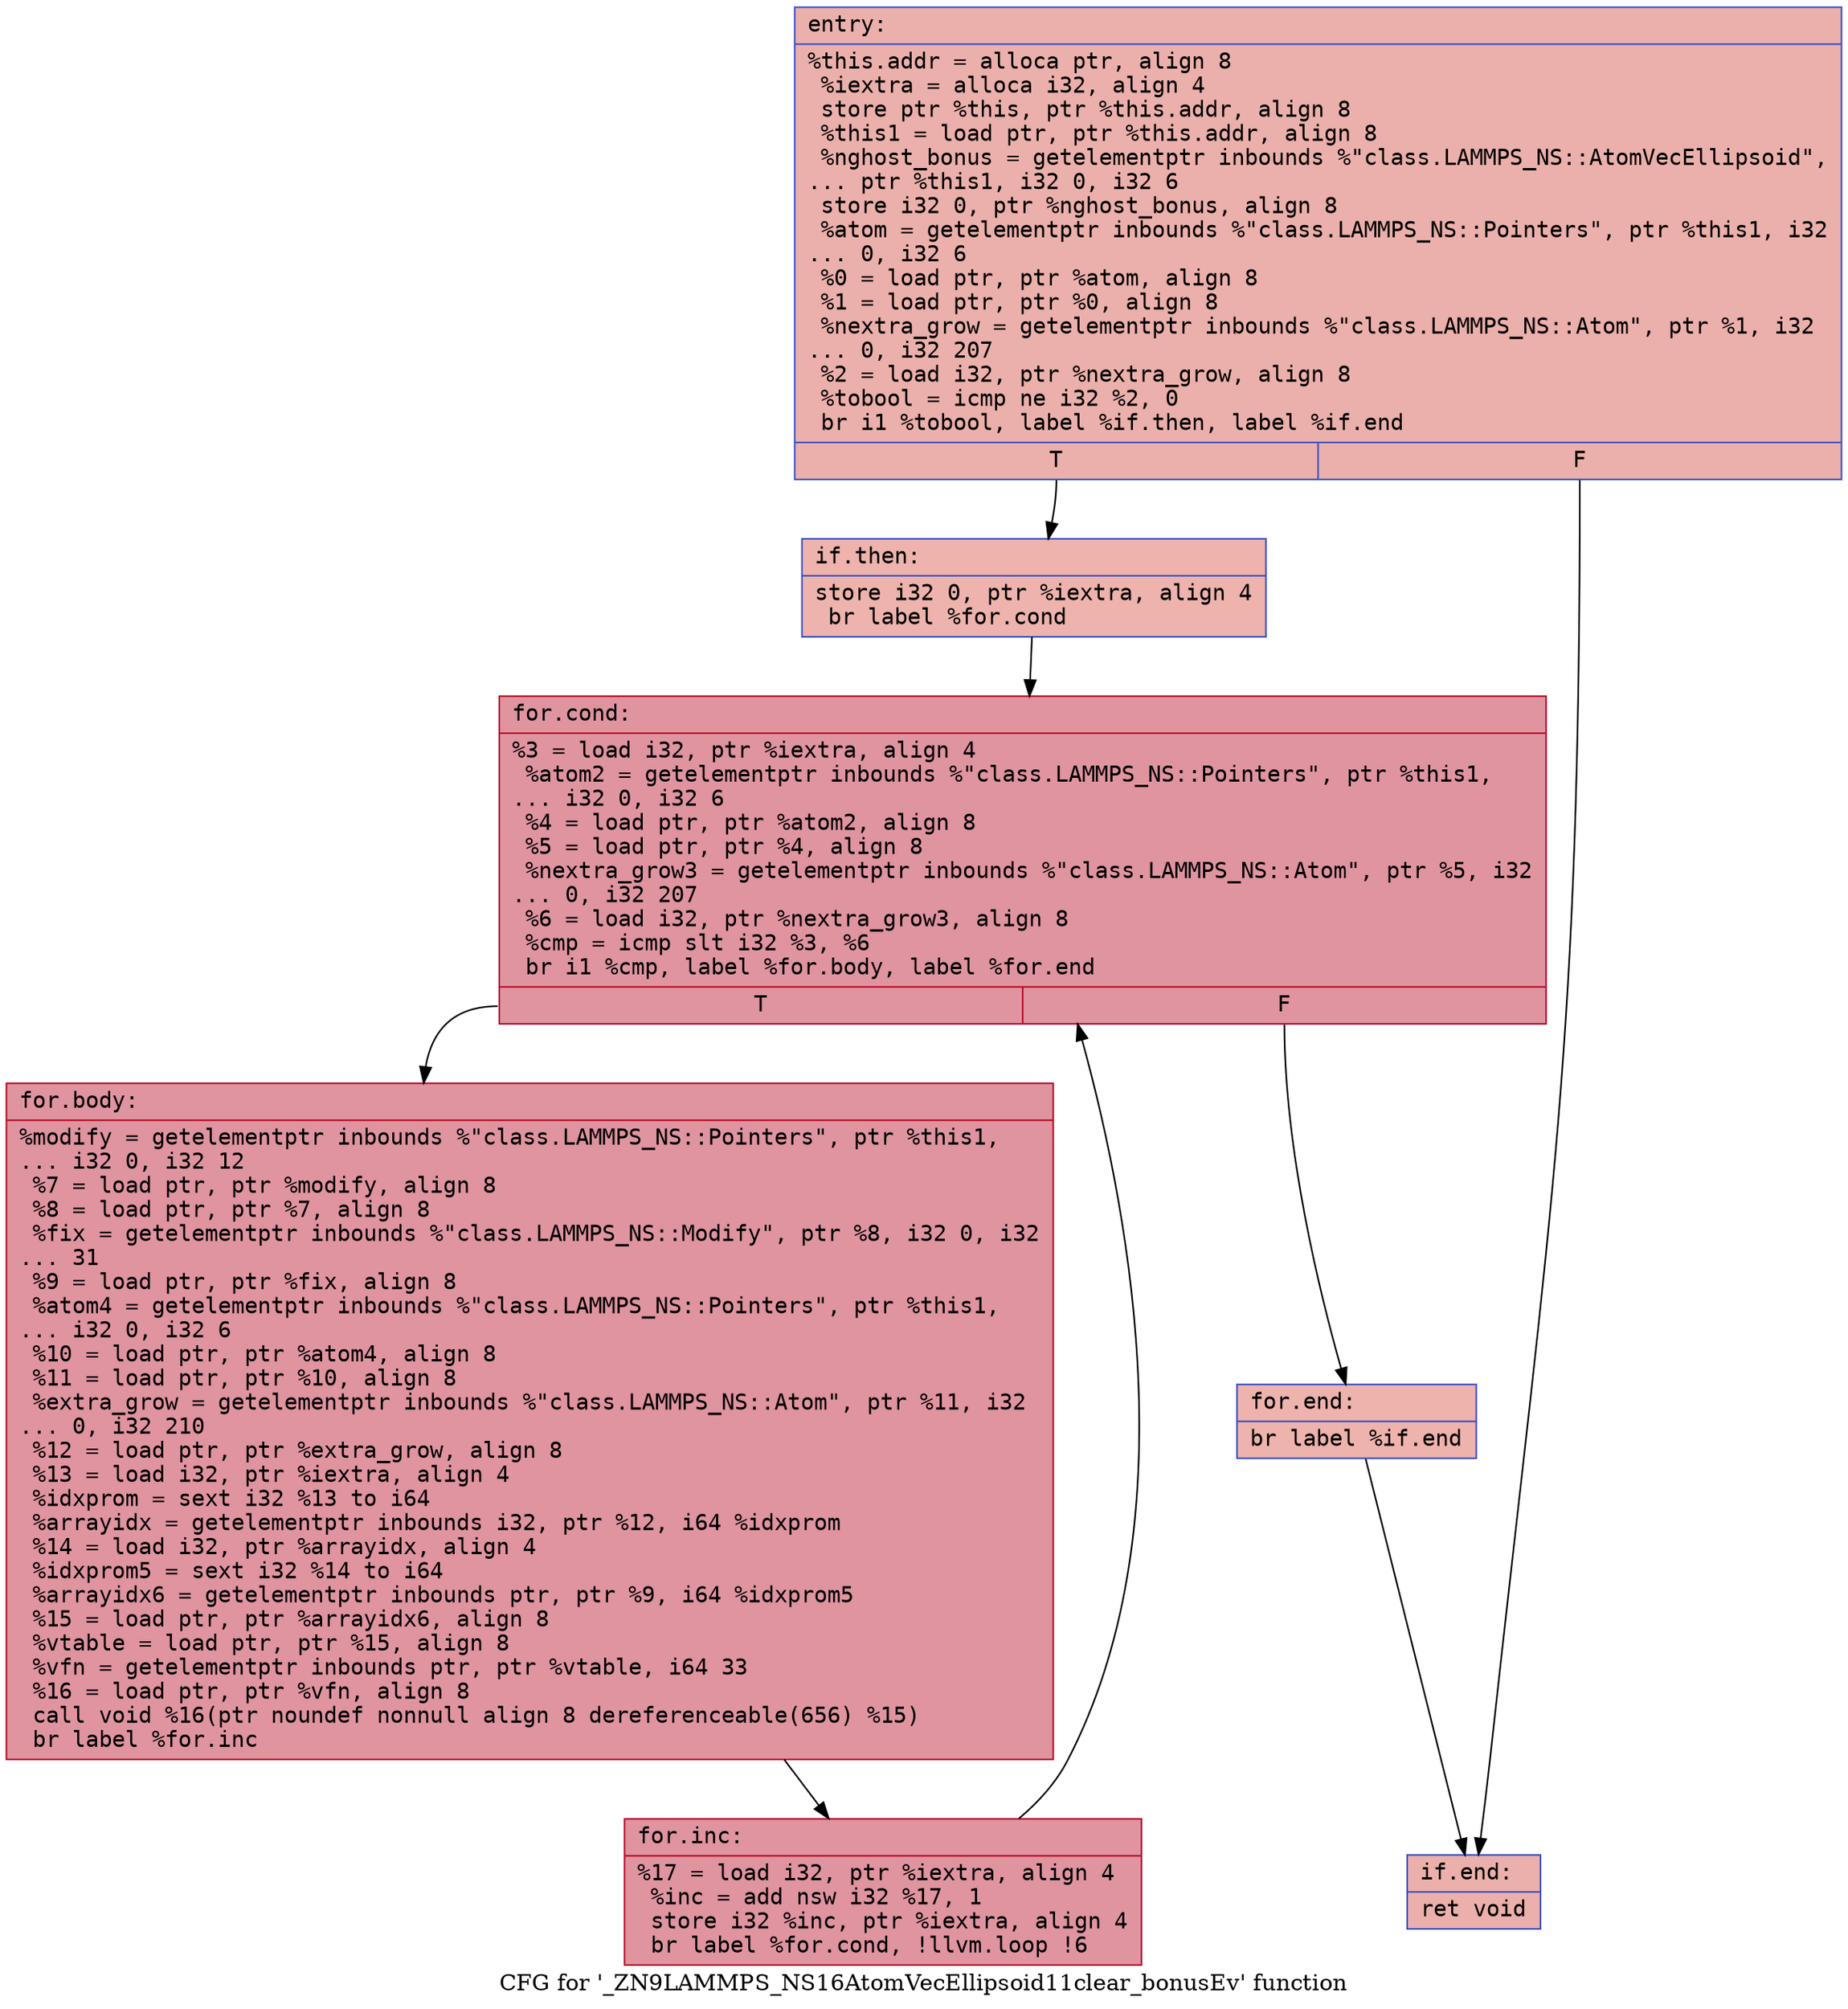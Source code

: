 digraph "CFG for '_ZN9LAMMPS_NS16AtomVecEllipsoid11clear_bonusEv' function" {
	label="CFG for '_ZN9LAMMPS_NS16AtomVecEllipsoid11clear_bonusEv' function";

	Node0x556728d68200 [shape=record,color="#3d50c3ff", style=filled, fillcolor="#d24b4070" fontname="Courier",label="{entry:\l|  %this.addr = alloca ptr, align 8\l  %iextra = alloca i32, align 4\l  store ptr %this, ptr %this.addr, align 8\l  %this1 = load ptr, ptr %this.addr, align 8\l  %nghost_bonus = getelementptr inbounds %\"class.LAMMPS_NS::AtomVecEllipsoid\",\l... ptr %this1, i32 0, i32 6\l  store i32 0, ptr %nghost_bonus, align 8\l  %atom = getelementptr inbounds %\"class.LAMMPS_NS::Pointers\", ptr %this1, i32\l... 0, i32 6\l  %0 = load ptr, ptr %atom, align 8\l  %1 = load ptr, ptr %0, align 8\l  %nextra_grow = getelementptr inbounds %\"class.LAMMPS_NS::Atom\", ptr %1, i32\l... 0, i32 207\l  %2 = load i32, ptr %nextra_grow, align 8\l  %tobool = icmp ne i32 %2, 0\l  br i1 %tobool, label %if.then, label %if.end\l|{<s0>T|<s1>F}}"];
	Node0x556728d68200:s0 -> Node0x556728d68950[tooltip="entry -> if.then\nProbability 62.50%" ];
	Node0x556728d68200:s1 -> Node0x556728d689c0[tooltip="entry -> if.end\nProbability 37.50%" ];
	Node0x556728d68950 [shape=record,color="#3d50c3ff", style=filled, fillcolor="#d6524470" fontname="Courier",label="{if.then:\l|  store i32 0, ptr %iextra, align 4\l  br label %for.cond\l}"];
	Node0x556728d68950 -> Node0x556728d68b80[tooltip="if.then -> for.cond\nProbability 100.00%" ];
	Node0x556728d68b80 [shape=record,color="#b70d28ff", style=filled, fillcolor="#b70d2870" fontname="Courier",label="{for.cond:\l|  %3 = load i32, ptr %iextra, align 4\l  %atom2 = getelementptr inbounds %\"class.LAMMPS_NS::Pointers\", ptr %this1,\l... i32 0, i32 6\l  %4 = load ptr, ptr %atom2, align 8\l  %5 = load ptr, ptr %4, align 8\l  %nextra_grow3 = getelementptr inbounds %\"class.LAMMPS_NS::Atom\", ptr %5, i32\l... 0, i32 207\l  %6 = load i32, ptr %nextra_grow3, align 8\l  %cmp = icmp slt i32 %3, %6\l  br i1 %cmp, label %for.body, label %for.end\l|{<s0>T|<s1>F}}"];
	Node0x556728d68b80:s0 -> Node0x556728d69290[tooltip="for.cond -> for.body\nProbability 96.88%" ];
	Node0x556728d68b80:s1 -> Node0x556728d69310[tooltip="for.cond -> for.end\nProbability 3.12%" ];
	Node0x556728d69290 [shape=record,color="#b70d28ff", style=filled, fillcolor="#b70d2870" fontname="Courier",label="{for.body:\l|  %modify = getelementptr inbounds %\"class.LAMMPS_NS::Pointers\", ptr %this1,\l... i32 0, i32 12\l  %7 = load ptr, ptr %modify, align 8\l  %8 = load ptr, ptr %7, align 8\l  %fix = getelementptr inbounds %\"class.LAMMPS_NS::Modify\", ptr %8, i32 0, i32\l... 31\l  %9 = load ptr, ptr %fix, align 8\l  %atom4 = getelementptr inbounds %\"class.LAMMPS_NS::Pointers\", ptr %this1,\l... i32 0, i32 6\l  %10 = load ptr, ptr %atom4, align 8\l  %11 = load ptr, ptr %10, align 8\l  %extra_grow = getelementptr inbounds %\"class.LAMMPS_NS::Atom\", ptr %11, i32\l... 0, i32 210\l  %12 = load ptr, ptr %extra_grow, align 8\l  %13 = load i32, ptr %iextra, align 4\l  %idxprom = sext i32 %13 to i64\l  %arrayidx = getelementptr inbounds i32, ptr %12, i64 %idxprom\l  %14 = load i32, ptr %arrayidx, align 4\l  %idxprom5 = sext i32 %14 to i64\l  %arrayidx6 = getelementptr inbounds ptr, ptr %9, i64 %idxprom5\l  %15 = load ptr, ptr %arrayidx6, align 8\l  %vtable = load ptr, ptr %15, align 8\l  %vfn = getelementptr inbounds ptr, ptr %vtable, i64 33\l  %16 = load ptr, ptr %vfn, align 8\l  call void %16(ptr noundef nonnull align 8 dereferenceable(656) %15)\l  br label %for.inc\l}"];
	Node0x556728d69290 -> Node0x556728d6a450[tooltip="for.body -> for.inc\nProbability 100.00%" ];
	Node0x556728d6a450 [shape=record,color="#b70d28ff", style=filled, fillcolor="#b70d2870" fontname="Courier",label="{for.inc:\l|  %17 = load i32, ptr %iextra, align 4\l  %inc = add nsw i32 %17, 1\l  store i32 %inc, ptr %iextra, align 4\l  br label %for.cond, !llvm.loop !6\l}"];
	Node0x556728d6a450 -> Node0x556728d68b80[tooltip="for.inc -> for.cond\nProbability 100.00%" ];
	Node0x556728d69310 [shape=record,color="#3d50c3ff", style=filled, fillcolor="#d6524470" fontname="Courier",label="{for.end:\l|  br label %if.end\l}"];
	Node0x556728d69310 -> Node0x556728d689c0[tooltip="for.end -> if.end\nProbability 100.00%" ];
	Node0x556728d689c0 [shape=record,color="#3d50c3ff", style=filled, fillcolor="#d24b4070" fontname="Courier",label="{if.end:\l|  ret void\l}"];
}
